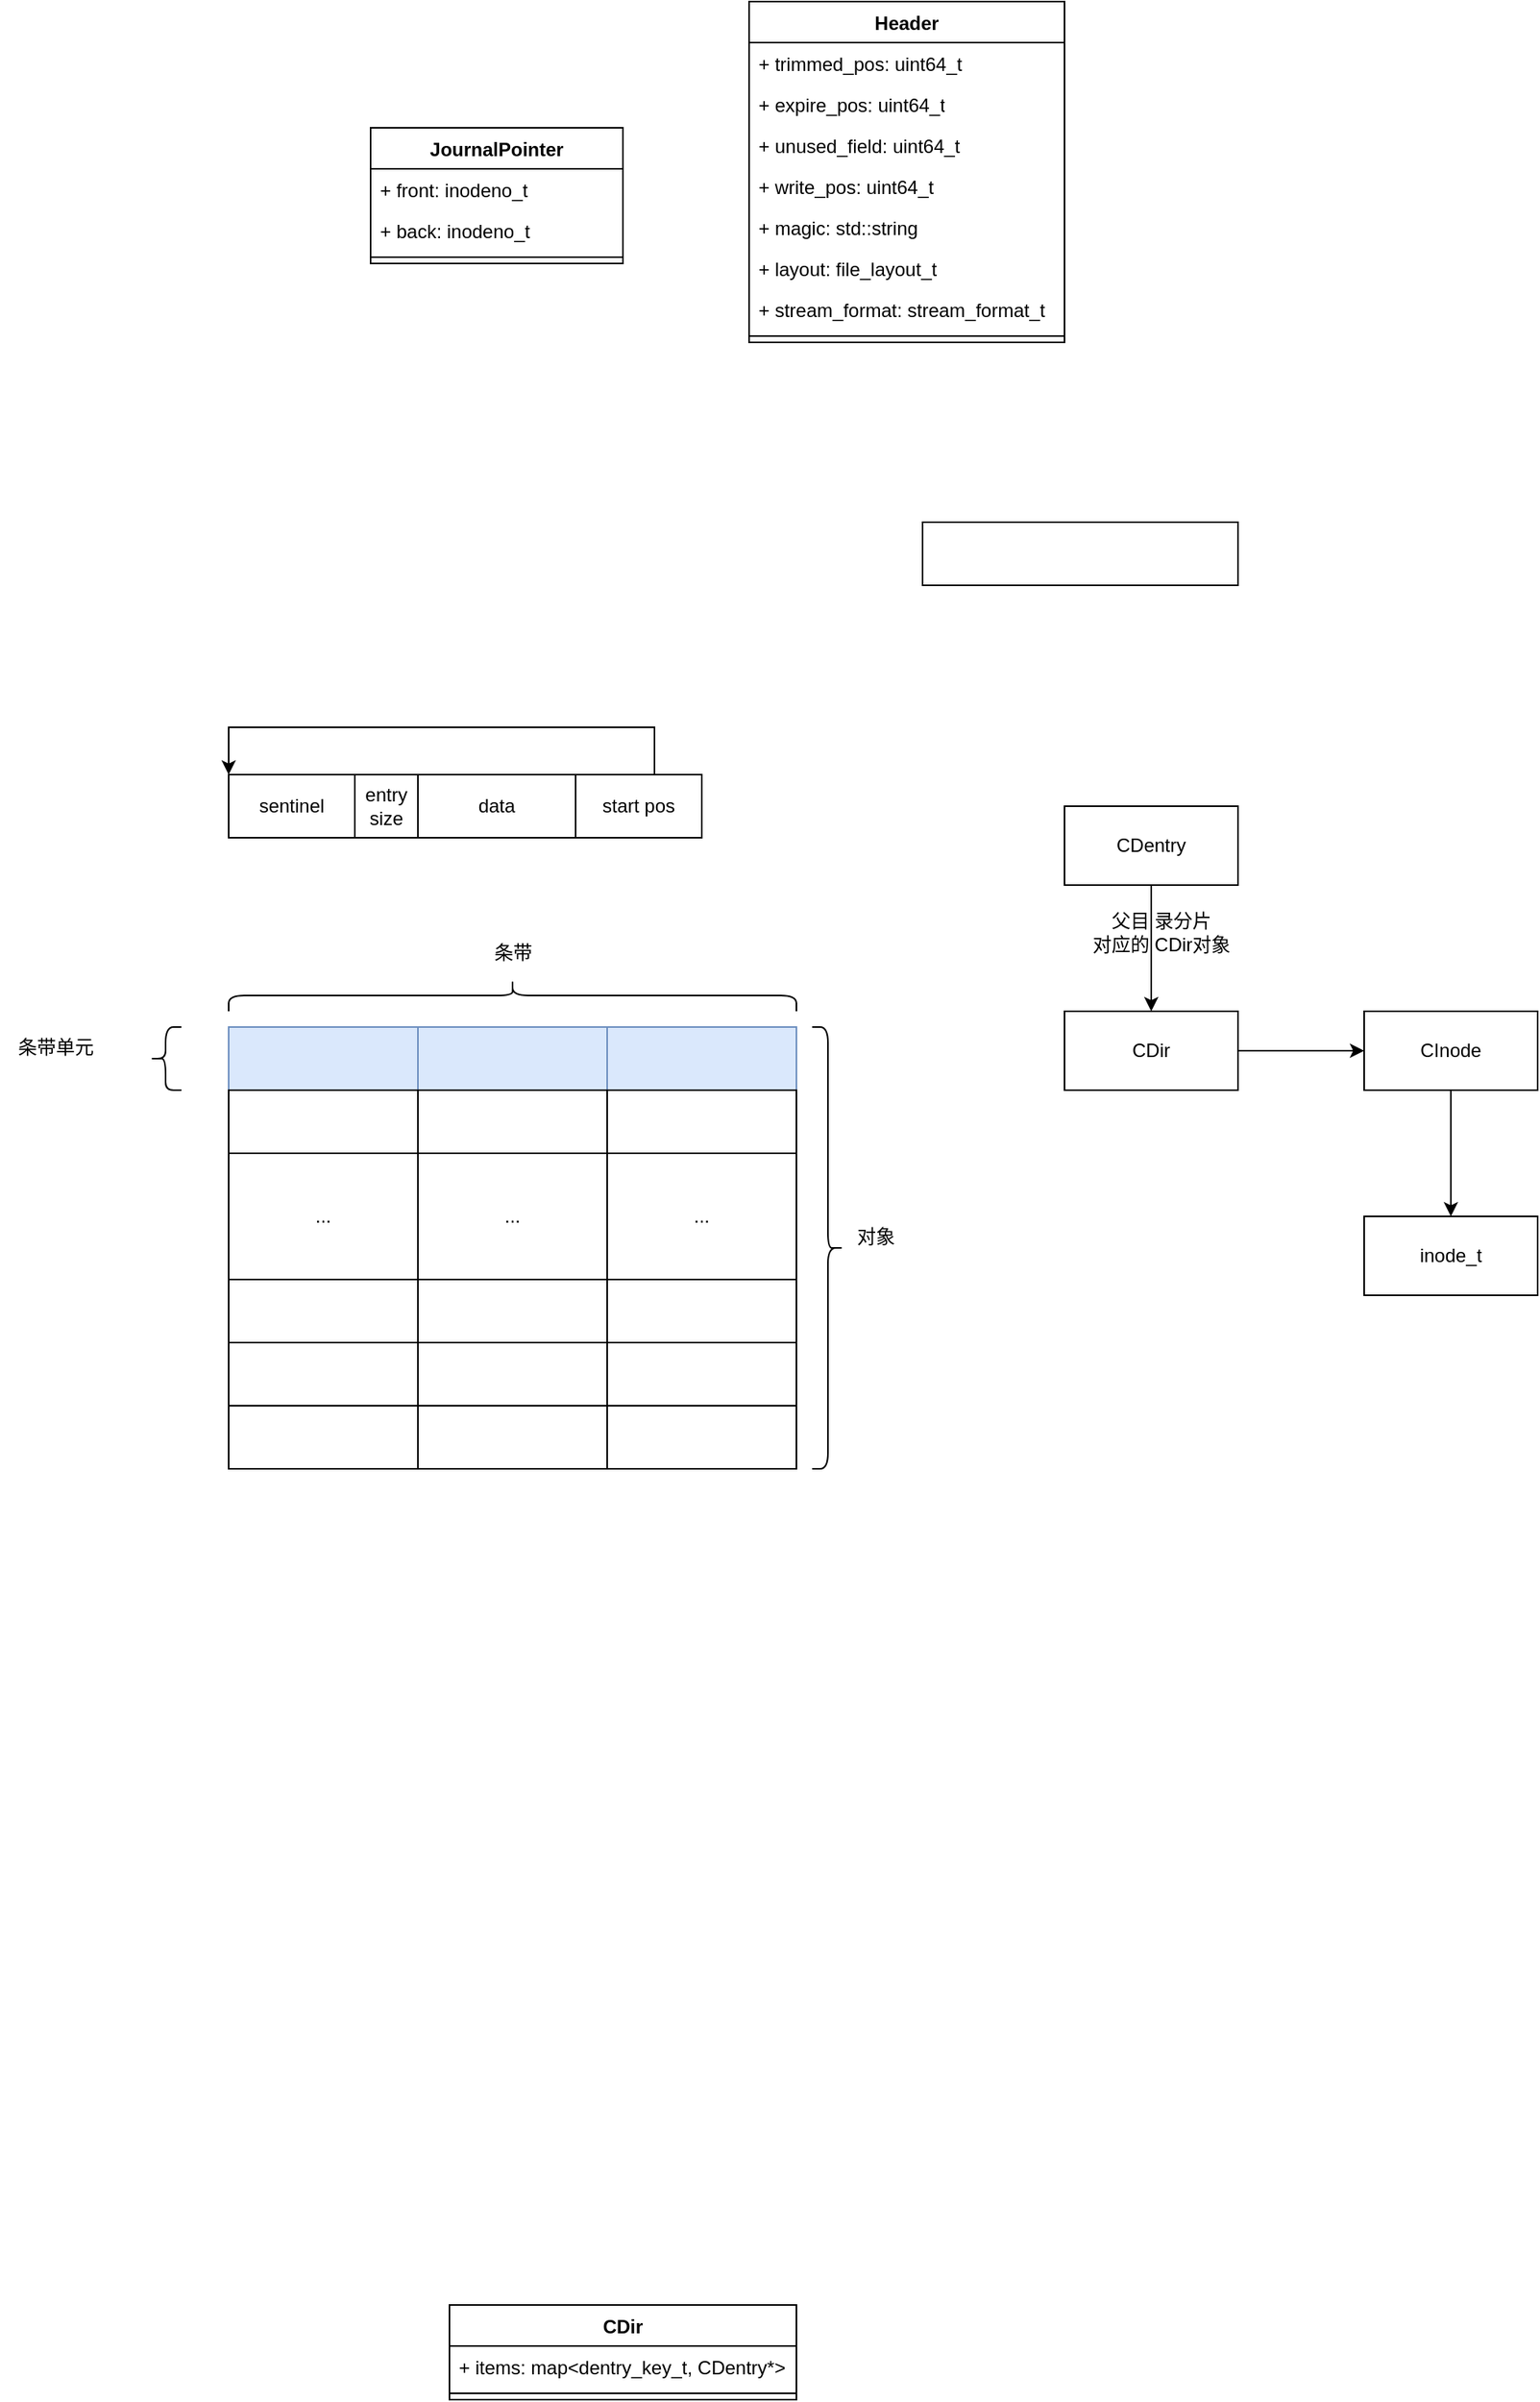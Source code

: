 <mxfile version="27.1.4">
  <diagram name="日志" id="AQBK7dn-0XNJKVbFLS9Y">
    <mxGraphModel dx="1042" dy="563" grid="1" gridSize="10" guides="1" tooltips="1" connect="1" arrows="1" fold="1" page="1" pageScale="1" pageWidth="2339" pageHeight="3300" math="0" shadow="0">
      <root>
        <mxCell id="0" />
        <mxCell id="1" parent="0" />
        <mxCell id="pTsMvdLFqEAQfoQsYleC-1" value="JournalPointer" style="swimlane;fontStyle=1;align=center;verticalAlign=top;childLayout=stackLayout;horizontal=1;startSize=26;horizontalStack=0;resizeParent=1;resizeParentMax=0;resizeLast=0;collapsible=1;marginBottom=0;whiteSpace=wrap;html=1;" parent="1" vertex="1">
          <mxGeometry x="290" y="110" width="160" height="86" as="geometry" />
        </mxCell>
        <mxCell id="pTsMvdLFqEAQfoQsYleC-10" value="+ front: inodeno_t" style="text;strokeColor=none;fillColor=none;align=left;verticalAlign=top;spacingLeft=4;spacingRight=4;overflow=hidden;rotatable=0;points=[[0,0.5],[1,0.5]];portConstraint=eastwest;whiteSpace=wrap;html=1;" parent="pTsMvdLFqEAQfoQsYleC-1" vertex="1">
          <mxGeometry y="26" width="160" height="26" as="geometry" />
        </mxCell>
        <mxCell id="pTsMvdLFqEAQfoQsYleC-2" value="+ back: inodeno_t" style="text;strokeColor=none;fillColor=none;align=left;verticalAlign=top;spacingLeft=4;spacingRight=4;overflow=hidden;rotatable=0;points=[[0,0.5],[1,0.5]];portConstraint=eastwest;whiteSpace=wrap;html=1;" parent="pTsMvdLFqEAQfoQsYleC-1" vertex="1">
          <mxGeometry y="52" width="160" height="26" as="geometry" />
        </mxCell>
        <mxCell id="pTsMvdLFqEAQfoQsYleC-3" value="" style="line;strokeWidth=1;fillColor=none;align=left;verticalAlign=middle;spacingTop=-1;spacingLeft=3;spacingRight=3;rotatable=0;labelPosition=right;points=[];portConstraint=eastwest;strokeColor=inherit;" parent="pTsMvdLFqEAQfoQsYleC-1" vertex="1">
          <mxGeometry y="78" width="160" height="8" as="geometry" />
        </mxCell>
        <mxCell id="pTsMvdLFqEAQfoQsYleC-11" value="Header" style="swimlane;fontStyle=1;align=center;verticalAlign=top;childLayout=stackLayout;horizontal=1;startSize=26;horizontalStack=0;resizeParent=1;resizeParentMax=0;resizeLast=0;collapsible=1;marginBottom=0;whiteSpace=wrap;html=1;" parent="1" vertex="1">
          <mxGeometry x="530" y="30" width="200" height="216" as="geometry" />
        </mxCell>
        <mxCell id="pTsMvdLFqEAQfoQsYleC-12" value="+ trimmed_pos: uint64_t" style="text;strokeColor=none;fillColor=none;align=left;verticalAlign=top;spacingLeft=4;spacingRight=4;overflow=hidden;rotatable=0;points=[[0,0.5],[1,0.5]];portConstraint=eastwest;whiteSpace=wrap;html=1;" parent="pTsMvdLFqEAQfoQsYleC-11" vertex="1">
          <mxGeometry y="26" width="200" height="26" as="geometry" />
        </mxCell>
        <mxCell id="pTsMvdLFqEAQfoQsYleC-15" value="+ expire_pos: uint64_t" style="text;strokeColor=none;fillColor=none;align=left;verticalAlign=top;spacingLeft=4;spacingRight=4;overflow=hidden;rotatable=0;points=[[0,0.5],[1,0.5]];portConstraint=eastwest;whiteSpace=wrap;html=1;" parent="pTsMvdLFqEAQfoQsYleC-11" vertex="1">
          <mxGeometry y="52" width="200" height="26" as="geometry" />
        </mxCell>
        <mxCell id="pTsMvdLFqEAQfoQsYleC-16" value="+ unused_field: uint64_t" style="text;strokeColor=none;fillColor=none;align=left;verticalAlign=top;spacingLeft=4;spacingRight=4;overflow=hidden;rotatable=0;points=[[0,0.5],[1,0.5]];portConstraint=eastwest;whiteSpace=wrap;html=1;" parent="pTsMvdLFqEAQfoQsYleC-11" vertex="1">
          <mxGeometry y="78" width="200" height="26" as="geometry" />
        </mxCell>
        <mxCell id="pTsMvdLFqEAQfoQsYleC-17" value="+ write_pos: uint64_t" style="text;strokeColor=none;fillColor=none;align=left;verticalAlign=top;spacingLeft=4;spacingRight=4;overflow=hidden;rotatable=0;points=[[0,0.5],[1,0.5]];portConstraint=eastwest;whiteSpace=wrap;html=1;" parent="pTsMvdLFqEAQfoQsYleC-11" vertex="1">
          <mxGeometry y="104" width="200" height="26" as="geometry" />
        </mxCell>
        <mxCell id="pTsMvdLFqEAQfoQsYleC-18" value="+ magic: std::string" style="text;strokeColor=none;fillColor=none;align=left;verticalAlign=top;spacingLeft=4;spacingRight=4;overflow=hidden;rotatable=0;points=[[0,0.5],[1,0.5]];portConstraint=eastwest;whiteSpace=wrap;html=1;" parent="pTsMvdLFqEAQfoQsYleC-11" vertex="1">
          <mxGeometry y="130" width="200" height="26" as="geometry" />
        </mxCell>
        <mxCell id="pTsMvdLFqEAQfoQsYleC-19" value="+ layout: file_layout_t" style="text;strokeColor=none;fillColor=none;align=left;verticalAlign=top;spacingLeft=4;spacingRight=4;overflow=hidden;rotatable=0;points=[[0,0.5],[1,0.5]];portConstraint=eastwest;whiteSpace=wrap;html=1;" parent="pTsMvdLFqEAQfoQsYleC-11" vertex="1">
          <mxGeometry y="156" width="200" height="26" as="geometry" />
        </mxCell>
        <mxCell id="pTsMvdLFqEAQfoQsYleC-20" value="+ stream_format: stream_format_t" style="text;strokeColor=none;fillColor=none;align=left;verticalAlign=top;spacingLeft=4;spacingRight=4;overflow=hidden;rotatable=0;points=[[0,0.5],[1,0.5]];portConstraint=eastwest;whiteSpace=wrap;html=1;" parent="pTsMvdLFqEAQfoQsYleC-11" vertex="1">
          <mxGeometry y="182" width="200" height="26" as="geometry" />
        </mxCell>
        <mxCell id="pTsMvdLFqEAQfoQsYleC-14" value="" style="line;strokeWidth=1;fillColor=none;align=left;verticalAlign=middle;spacingTop=-1;spacingLeft=3;spacingRight=3;rotatable=0;labelPosition=right;points=[];portConstraint=eastwest;strokeColor=inherit;" parent="pTsMvdLFqEAQfoQsYleC-11" vertex="1">
          <mxGeometry y="208" width="200" height="8" as="geometry" />
        </mxCell>
        <mxCell id="gXGkx-9GyTH6iZ8PwhaR-1" value="data" style="rounded=0;whiteSpace=wrap;html=1;" parent="1" vertex="1">
          <mxGeometry x="320" y="520" width="100" height="40" as="geometry" />
        </mxCell>
        <mxCell id="gXGkx-9GyTH6iZ8PwhaR-2" value="entry size" style="rounded=0;whiteSpace=wrap;html=1;" parent="1" vertex="1">
          <mxGeometry x="280" y="520" width="40" height="40" as="geometry" />
        </mxCell>
        <mxCell id="gXGkx-9GyTH6iZ8PwhaR-4" style="edgeStyle=orthogonalEdgeStyle;rounded=0;orthogonalLoop=1;jettySize=auto;html=1;entryX=0;entryY=0;entryDx=0;entryDy=0;" parent="1" source="gXGkx-9GyTH6iZ8PwhaR-3" target="gXGkx-9GyTH6iZ8PwhaR-6" edge="1">
          <mxGeometry relative="1" as="geometry">
            <Array as="points">
              <mxPoint x="470" y="490" />
              <mxPoint x="200" y="490" />
            </Array>
          </mxGeometry>
        </mxCell>
        <mxCell id="gXGkx-9GyTH6iZ8PwhaR-3" value="start pos" style="rounded=0;whiteSpace=wrap;html=1;" parent="1" vertex="1">
          <mxGeometry x="420" y="520" width="80" height="40" as="geometry" />
        </mxCell>
        <mxCell id="gXGkx-9GyTH6iZ8PwhaR-6" value="sentinel" style="rounded=0;whiteSpace=wrap;html=1;" parent="1" vertex="1">
          <mxGeometry x="200" y="520" width="80" height="40" as="geometry" />
        </mxCell>
        <mxCell id="gXGkx-9GyTH6iZ8PwhaR-9" value="" style="rounded=0;whiteSpace=wrap;html=1;verticalAlign=middle;" parent="1" vertex="1">
          <mxGeometry x="200" y="680" width="120" height="280" as="geometry" />
        </mxCell>
        <mxCell id="gXGkx-9GyTH6iZ8PwhaR-10" value="" style="rounded=0;whiteSpace=wrap;html=1;fillColor=#dae8fc;strokeColor=#6c8ebf;" parent="1" vertex="1">
          <mxGeometry x="200" y="680" width="120" height="40" as="geometry" />
        </mxCell>
        <mxCell id="gXGkx-9GyTH6iZ8PwhaR-11" value="" style="rounded=0;whiteSpace=wrap;html=1;" parent="1" vertex="1">
          <mxGeometry x="200" y="720" width="120" height="40" as="geometry" />
        </mxCell>
        <mxCell id="gXGkx-9GyTH6iZ8PwhaR-12" value="" style="rounded=0;whiteSpace=wrap;html=1;" parent="1" vertex="1">
          <mxGeometry x="200" y="920" width="120" height="40" as="geometry" />
        </mxCell>
        <mxCell id="gXGkx-9GyTH6iZ8PwhaR-13" value="" style="rounded=0;whiteSpace=wrap;html=1;" parent="1" vertex="1">
          <mxGeometry x="200" y="880" width="120" height="40" as="geometry" />
        </mxCell>
        <mxCell id="gXGkx-9GyTH6iZ8PwhaR-14" value="" style="rounded=0;whiteSpace=wrap;html=1;" parent="1" vertex="1">
          <mxGeometry x="200" y="840" width="120" height="40" as="geometry" />
        </mxCell>
        <mxCell id="gXGkx-9GyTH6iZ8PwhaR-16" value="..." style="rounded=0;whiteSpace=wrap;html=1;" parent="1" vertex="1">
          <mxGeometry x="200" y="760" width="120" height="80" as="geometry" />
        </mxCell>
        <mxCell id="gXGkx-9GyTH6iZ8PwhaR-17" value="" style="rounded=0;whiteSpace=wrap;html=1;verticalAlign=middle;" parent="1" vertex="1">
          <mxGeometry x="320" y="680" width="120" height="280" as="geometry" />
        </mxCell>
        <mxCell id="gXGkx-9GyTH6iZ8PwhaR-18" value="" style="rounded=0;whiteSpace=wrap;html=1;fillColor=#dae8fc;strokeColor=#6c8ebf;" parent="1" vertex="1">
          <mxGeometry x="320" y="680" width="120" height="40" as="geometry" />
        </mxCell>
        <mxCell id="gXGkx-9GyTH6iZ8PwhaR-19" value="" style="rounded=0;whiteSpace=wrap;html=1;" parent="1" vertex="1">
          <mxGeometry x="320" y="720" width="120" height="40" as="geometry" />
        </mxCell>
        <mxCell id="gXGkx-9GyTH6iZ8PwhaR-20" value="" style="rounded=0;whiteSpace=wrap;html=1;" parent="1" vertex="1">
          <mxGeometry x="320" y="920" width="120" height="40" as="geometry" />
        </mxCell>
        <mxCell id="gXGkx-9GyTH6iZ8PwhaR-21" value="" style="rounded=0;whiteSpace=wrap;html=1;" parent="1" vertex="1">
          <mxGeometry x="320" y="880" width="120" height="40" as="geometry" />
        </mxCell>
        <mxCell id="gXGkx-9GyTH6iZ8PwhaR-22" value="" style="rounded=0;whiteSpace=wrap;html=1;" parent="1" vertex="1">
          <mxGeometry x="320" y="840" width="120" height="40" as="geometry" />
        </mxCell>
        <mxCell id="gXGkx-9GyTH6iZ8PwhaR-23" value="..." style="rounded=0;whiteSpace=wrap;html=1;" parent="1" vertex="1">
          <mxGeometry x="320" y="760" width="120" height="80" as="geometry" />
        </mxCell>
        <mxCell id="gXGkx-9GyTH6iZ8PwhaR-24" value="" style="rounded=0;whiteSpace=wrap;html=1;verticalAlign=middle;" parent="1" vertex="1">
          <mxGeometry x="440" y="680" width="120" height="280" as="geometry" />
        </mxCell>
        <mxCell id="gXGkx-9GyTH6iZ8PwhaR-25" value="" style="rounded=0;whiteSpace=wrap;html=1;fillColor=#dae8fc;strokeColor=#6c8ebf;" parent="1" vertex="1">
          <mxGeometry x="440" y="680" width="120" height="40" as="geometry" />
        </mxCell>
        <mxCell id="gXGkx-9GyTH6iZ8PwhaR-26" value="" style="rounded=0;whiteSpace=wrap;html=1;" parent="1" vertex="1">
          <mxGeometry x="440" y="720" width="120" height="40" as="geometry" />
        </mxCell>
        <mxCell id="gXGkx-9GyTH6iZ8PwhaR-27" value="" style="rounded=0;whiteSpace=wrap;html=1;" parent="1" vertex="1">
          <mxGeometry x="440" y="920" width="120" height="40" as="geometry" />
        </mxCell>
        <mxCell id="gXGkx-9GyTH6iZ8PwhaR-28" value="" style="rounded=0;whiteSpace=wrap;html=1;" parent="1" vertex="1">
          <mxGeometry x="440" y="880" width="120" height="40" as="geometry" />
        </mxCell>
        <mxCell id="gXGkx-9GyTH6iZ8PwhaR-29" value="" style="rounded=0;whiteSpace=wrap;html=1;" parent="1" vertex="1">
          <mxGeometry x="440" y="840" width="120" height="40" as="geometry" />
        </mxCell>
        <mxCell id="gXGkx-9GyTH6iZ8PwhaR-30" value="..." style="rounded=0;whiteSpace=wrap;html=1;" parent="1" vertex="1">
          <mxGeometry x="440" y="760" width="120" height="80" as="geometry" />
        </mxCell>
        <mxCell id="gXGkx-9GyTH6iZ8PwhaR-31" value="" style="shape=curlyBracket;whiteSpace=wrap;html=1;rounded=1;labelPosition=left;verticalLabelPosition=middle;align=right;verticalAlign=middle;" parent="1" vertex="1">
          <mxGeometry x="150" y="680" width="20" height="40" as="geometry" />
        </mxCell>
        <mxCell id="gXGkx-9GyTH6iZ8PwhaR-32" value="条带单元" style="text;html=1;align=center;verticalAlign=middle;resizable=0;points=[];autosize=1;strokeColor=none;fillColor=none;" parent="1" vertex="1">
          <mxGeometry x="55" y="678" width="70" height="30" as="geometry" />
        </mxCell>
        <mxCell id="gXGkx-9GyTH6iZ8PwhaR-33" value="" style="shape=curlyBracket;whiteSpace=wrap;html=1;rounded=1;labelPosition=left;verticalLabelPosition=middle;align=right;verticalAlign=middle;rotation=-180;" parent="1" vertex="1">
          <mxGeometry x="570" y="680" width="20" height="280" as="geometry" />
        </mxCell>
        <mxCell id="gXGkx-9GyTH6iZ8PwhaR-34" value="对象" style="text;html=1;align=center;verticalAlign=middle;resizable=0;points=[];autosize=1;strokeColor=none;fillColor=none;" parent="1" vertex="1">
          <mxGeometry x="585" y="798" width="50" height="30" as="geometry" />
        </mxCell>
        <mxCell id="gXGkx-9GyTH6iZ8PwhaR-35" value="" style="shape=curlyBracket;whiteSpace=wrap;html=1;rounded=1;labelPosition=left;verticalLabelPosition=middle;align=right;verticalAlign=middle;rotation=90;" parent="1" vertex="1">
          <mxGeometry x="370" y="480" width="20" height="360" as="geometry" />
        </mxCell>
        <mxCell id="gXGkx-9GyTH6iZ8PwhaR-36" value="条带" style="text;html=1;align=center;verticalAlign=middle;resizable=0;points=[];autosize=1;strokeColor=none;fillColor=none;" parent="1" vertex="1">
          <mxGeometry x="355" y="618" width="50" height="30" as="geometry" />
        </mxCell>
        <mxCell id="uf85_17KK7cS9SH_FKV9-1" value="" style="rounded=0;whiteSpace=wrap;html=1;" parent="1" vertex="1">
          <mxGeometry x="640" y="360" width="200" height="40" as="geometry" />
        </mxCell>
        <mxCell id="mRupk-MWuzVmoUMx6u8X-3" value="" style="edgeStyle=orthogonalEdgeStyle;rounded=0;orthogonalLoop=1;jettySize=auto;html=1;" edge="1" parent="1" source="mRupk-MWuzVmoUMx6u8X-1" target="mRupk-MWuzVmoUMx6u8X-2">
          <mxGeometry relative="1" as="geometry" />
        </mxCell>
        <mxCell id="mRupk-MWuzVmoUMx6u8X-1" value="CDentry" style="html=1;whiteSpace=wrap;" vertex="1" parent="1">
          <mxGeometry x="730" y="540" width="110" height="50" as="geometry" />
        </mxCell>
        <mxCell id="mRupk-MWuzVmoUMx6u8X-5" value="" style="edgeStyle=orthogonalEdgeStyle;rounded=0;orthogonalLoop=1;jettySize=auto;html=1;" edge="1" parent="1" source="mRupk-MWuzVmoUMx6u8X-2" target="mRupk-MWuzVmoUMx6u8X-4">
          <mxGeometry relative="1" as="geometry" />
        </mxCell>
        <mxCell id="mRupk-MWuzVmoUMx6u8X-2" value="CDir" style="html=1;whiteSpace=wrap;" vertex="1" parent="1">
          <mxGeometry x="730" y="670" width="110" height="50" as="geometry" />
        </mxCell>
        <mxCell id="mRupk-MWuzVmoUMx6u8X-9" value="" style="edgeStyle=orthogonalEdgeStyle;rounded=0;orthogonalLoop=1;jettySize=auto;html=1;" edge="1" parent="1" source="mRupk-MWuzVmoUMx6u8X-4" target="mRupk-MWuzVmoUMx6u8X-8">
          <mxGeometry relative="1" as="geometry" />
        </mxCell>
        <mxCell id="mRupk-MWuzVmoUMx6u8X-4" value="CInode" style="html=1;whiteSpace=wrap;" vertex="1" parent="1">
          <mxGeometry x="920" y="670" width="110" height="50" as="geometry" />
        </mxCell>
        <mxCell id="mRupk-MWuzVmoUMx6u8X-7" value="父目 录分片&lt;div&gt;对应的 CDir对象&lt;/div&gt;" style="text;html=1;align=center;verticalAlign=middle;resizable=0;points=[];autosize=1;strokeColor=none;fillColor=none;" vertex="1" parent="1">
          <mxGeometry x="736" y="600" width="110" height="40" as="geometry" />
        </mxCell>
        <mxCell id="mRupk-MWuzVmoUMx6u8X-8" value="inode_t" style="html=1;whiteSpace=wrap;" vertex="1" parent="1">
          <mxGeometry x="920" y="800" width="110" height="50" as="geometry" />
        </mxCell>
        <mxCell id="mRupk-MWuzVmoUMx6u8X-10" value="CDir" style="swimlane;fontStyle=1;align=center;verticalAlign=top;childLayout=stackLayout;horizontal=1;startSize=26;horizontalStack=0;resizeParent=1;resizeParentMax=0;resizeLast=0;collapsible=1;marginBottom=0;whiteSpace=wrap;html=1;" vertex="1" parent="1">
          <mxGeometry x="340" y="1490" width="220" height="60" as="geometry" />
        </mxCell>
        <mxCell id="mRupk-MWuzVmoUMx6u8X-11" value="+ items: map&amp;lt;dentry_key_t, CDentry*&amp;gt;" style="text;strokeColor=none;fillColor=none;align=left;verticalAlign=top;spacingLeft=4;spacingRight=4;overflow=hidden;rotatable=0;points=[[0,0.5],[1,0.5]];portConstraint=eastwest;whiteSpace=wrap;html=1;" vertex="1" parent="mRupk-MWuzVmoUMx6u8X-10">
          <mxGeometry y="26" width="220" height="26" as="geometry" />
        </mxCell>
        <mxCell id="mRupk-MWuzVmoUMx6u8X-12" value="" style="line;strokeWidth=1;fillColor=none;align=left;verticalAlign=middle;spacingTop=-1;spacingLeft=3;spacingRight=3;rotatable=0;labelPosition=right;points=[];portConstraint=eastwest;strokeColor=inherit;" vertex="1" parent="mRupk-MWuzVmoUMx6u8X-10">
          <mxGeometry y="52" width="220" height="8" as="geometry" />
        </mxCell>
      </root>
    </mxGraphModel>
  </diagram>
</mxfile>
